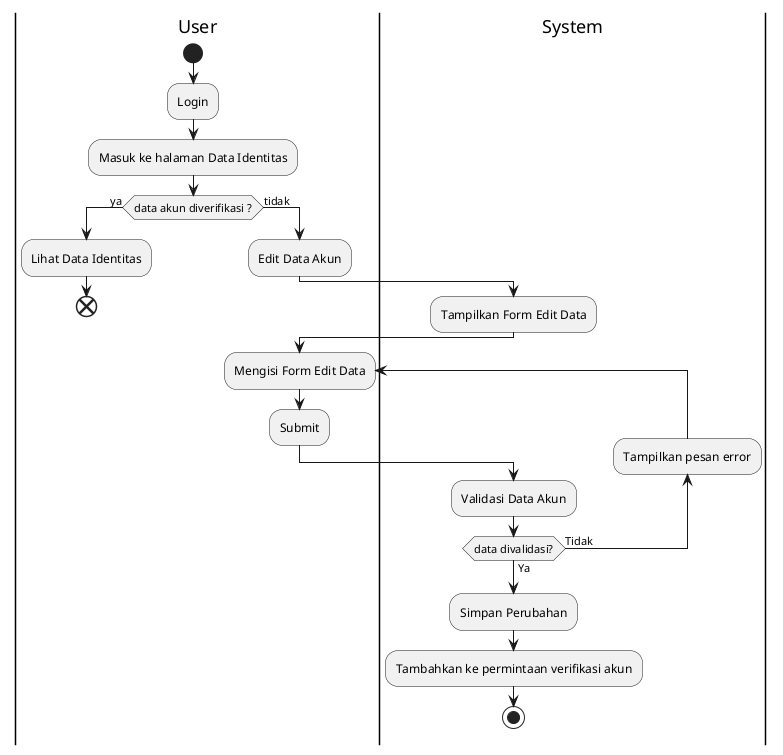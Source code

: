 @startuml

|User|
start

:Login;
:Masuk ke halaman Data Identitas;

if (data akun diverifikasi ?) is (ya) then
    :Lihat Data Identitas;
    end

else (tidak)
    :Edit Data Akun;
    |System|
    :Tampilkan Form Edit Data;

    |User|
    repeat :Mengisi Form Edit Data;
    :Submit;

    |System|
    :Validasi Data Akun;
    backward :Tampilkan pesan error;
    Repeat while (data divalidasi?) is (Tidak) not (Ya)

    :Simpan Perubahan;
    :Tambahkan ke permintaan verifikasi akun;
    stop
endif



@enduml